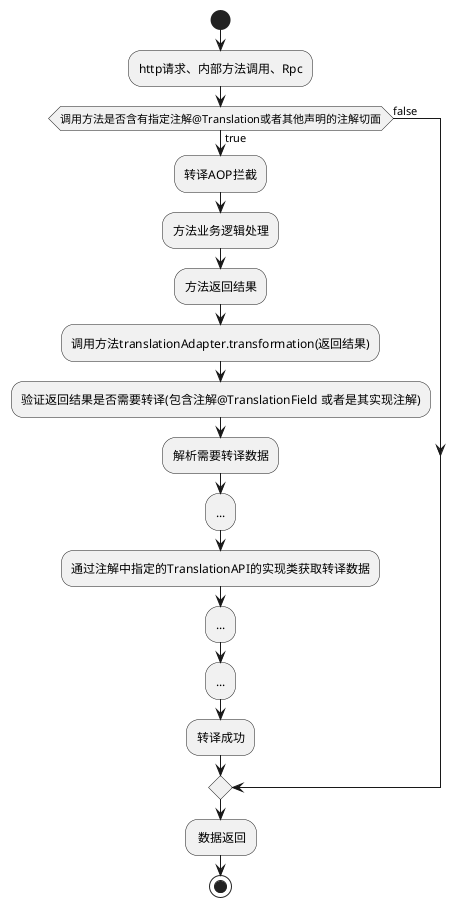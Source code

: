 @startuml
'https://plantuml.com/activity-diagram-beta

start
:http请求、内部方法调用、Rpc;
if (调用方法是否含有指定注解@Translation或者其他声明的注解切面) then (true)
  :转译AOP拦截;
  :方法业务逻辑处理;
  :方法返回结果;
  :调用方法translationAdapter.transformation(返回结果);
  :验证返回结果是否需要转译(包含注解@TranslationField 或者是其实现注解);
  :解析需要转译数据;
  :...;
  :通过注解中指定的TranslationAPI的实现类获取转译数据;
  :...;
  :...;
  :转译成功;
else (false)

endif

: 数据返回;

stop
@enduml
